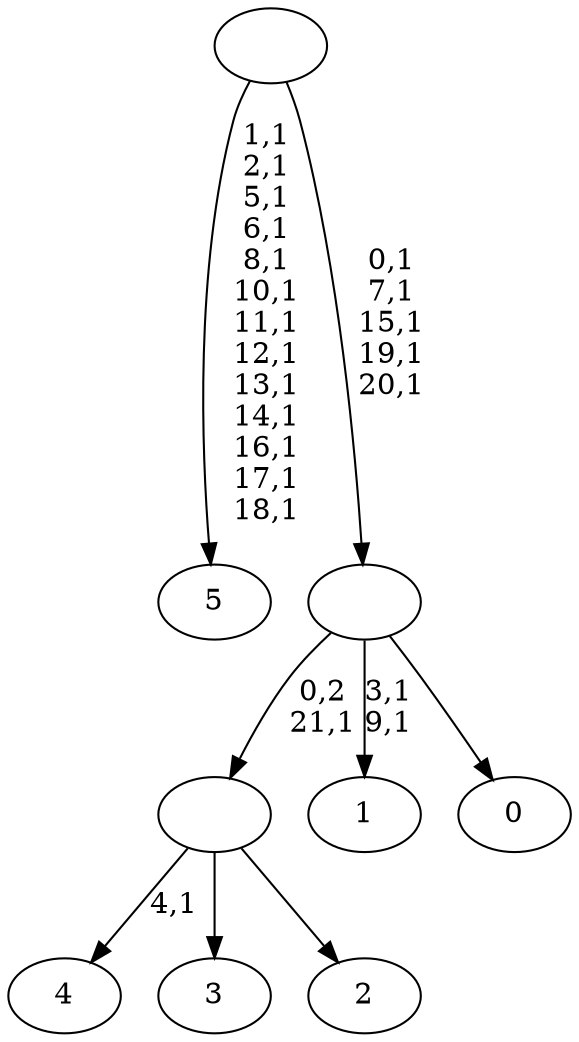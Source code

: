 digraph T {
	28 [label="5"]
	14 [label="4"]
	12 [label="3"]
	11 [label="2"]
	10 [label=""]
	9 [label="1"]
	6 [label="0"]
	5 [label=""]
	0 [label=""]
	10 -> 14 [label="4,1"]
	10 -> 12 [label=""]
	10 -> 11 [label=""]
	5 -> 9 [label="3,1\n9,1"]
	5 -> 10 [label="0,2\n21,1"]
	5 -> 6 [label=""]
	0 -> 5 [label="0,1\n7,1\n15,1\n19,1\n20,1"]
	0 -> 28 [label="1,1\n2,1\n5,1\n6,1\n8,1\n10,1\n11,1\n12,1\n13,1\n14,1\n16,1\n17,1\n18,1"]
}
